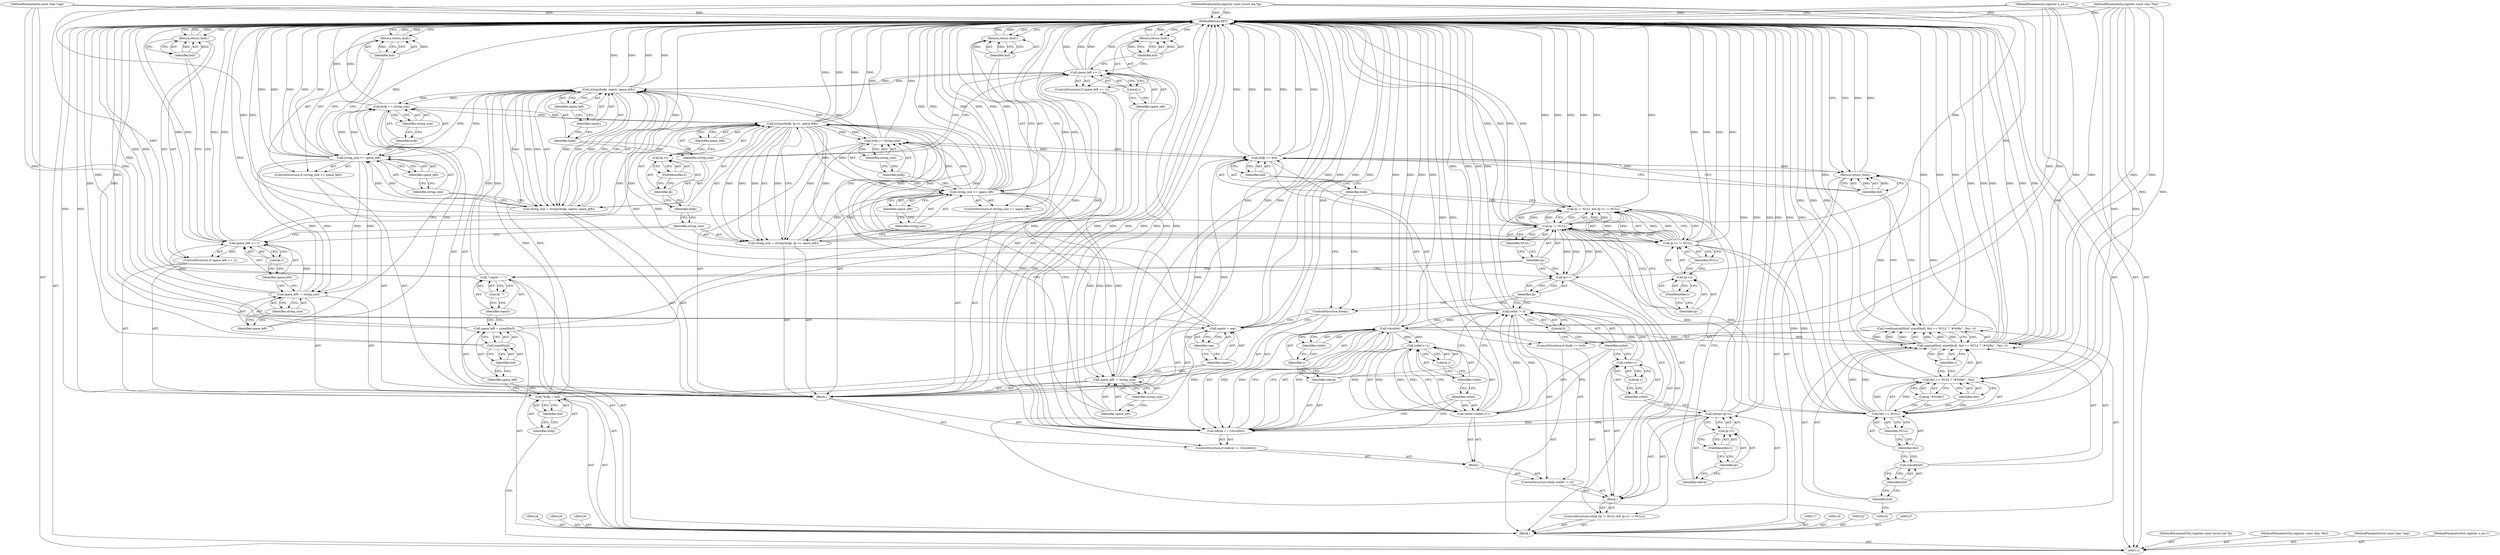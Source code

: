 digraph "0_tcpdump_9f0730bee3eb65d07b49fd468bc2f269173352fe" {
"1000245" [label="(MethodReturn,RET)"];
"1000112" [label="(MethodParameterIn,register const struct tok *lp)"];
"1000345" [label="(MethodParameterOut,register const struct tok *lp)"];
"1000113" [label="(MethodParameterIn,register const char *fmt)"];
"1000346" [label="(MethodParameterOut,register const char *fmt)"];
"1000134" [label="(ControlStructure,while (lp != NULL && lp->s != NULL))"];
"1000138" [label="(Identifier,NULL)"];
"1000139" [label="(Call,lp->s != NULL)"];
"1000140" [label="(Call,lp->s)"];
"1000141" [label="(Identifier,lp)"];
"1000142" [label="(FieldIdentifier,s)"];
"1000143" [label="(Identifier,NULL)"];
"1000144" [label="(Block,)"];
"1000135" [label="(Call,lp != NULL && lp->s != NULL)"];
"1000136" [label="(Call,lp != NULL)"];
"1000137" [label="(Identifier,lp)"];
"1000145" [label="(Call,tokval=lp->v)"];
"1000146" [label="(Identifier,tokval)"];
"1000147" [label="(Call,lp->v)"];
"1000148" [label="(Identifier,lp)"];
"1000149" [label="(FieldIdentifier,v)"];
"1000150" [label="(Call,rotbit=1)"];
"1000151" [label="(Identifier,rotbit)"];
"1000152" [label="(Literal,1)"];
"1000153" [label="(ControlStructure,while (rotbit != 0))"];
"1000154" [label="(Call,rotbit != 0)"];
"1000155" [label="(Identifier,rotbit)"];
"1000156" [label="(Literal,0)"];
"1000157" [label="(Block,)"];
"1000161" [label="(Call,v&rotbit)"];
"1000162" [label="(Identifier,v)"];
"1000163" [label="(Identifier,rotbit)"];
"1000164" [label="(Block,)"];
"1000158" [label="(ControlStructure,if (tokval == (v&rotbit)))"];
"1000159" [label="(Call,tokval == (v&rotbit))"];
"1000160" [label="(Identifier,tokval)"];
"1000115" [label="(MethodParameterIn,const char *sep)"];
"1000348" [label="(MethodParameterOut,const char *sep)"];
"1000114" [label="(MethodParameterIn,register u_int v)"];
"1000347" [label="(MethodParameterOut,register u_int v)"];
"1000165" [label="(ControlStructure,if (space_left <= 1))"];
"1000166" [label="(Call,space_left <= 1)"];
"1000167" [label="(Identifier,space_left)"];
"1000168" [label="(Literal,1)"];
"1000169" [label="(Return,return (buf);)"];
"1000170" [label="(Identifier,buf)"];
"1000171" [label="(Call,string_size = strlcpy(bufp, sepstr, space_left))"];
"1000172" [label="(Identifier,string_size)"];
"1000173" [label="(Call,strlcpy(bufp, sepstr, space_left))"];
"1000174" [label="(Identifier,bufp)"];
"1000175" [label="(Identifier,sepstr)"];
"1000176" [label="(Identifier,space_left)"];
"1000177" [label="(ControlStructure,if (string_size >= space_left))"];
"1000178" [label="(Call,string_size >= space_left)"];
"1000179" [label="(Identifier,string_size)"];
"1000180" [label="(Identifier,space_left)"];
"1000181" [label="(Return,return (buf);)"];
"1000182" [label="(Identifier,buf)"];
"1000183" [label="(Call,bufp += string_size)"];
"1000184" [label="(Identifier,bufp)"];
"1000185" [label="(Identifier,string_size)"];
"1000186" [label="(Call,space_left -= string_size)"];
"1000187" [label="(Identifier,space_left)"];
"1000188" [label="(Identifier,string_size)"];
"1000189" [label="(ControlStructure,if (space_left <= 1))"];
"1000190" [label="(Call,space_left <= 1)"];
"1000191" [label="(Identifier,space_left)"];
"1000192" [label="(Literal,1)"];
"1000193" [label="(Return,return (buf);)"];
"1000194" [label="(Identifier,buf)"];
"1000116" [label="(Block,)"];
"1000195" [label="(Call,string_size = strlcpy(bufp, lp->s, space_left))"];
"1000196" [label="(Identifier,string_size)"];
"1000197" [label="(Call,strlcpy(bufp, lp->s, space_left))"];
"1000198" [label="(Identifier,bufp)"];
"1000199" [label="(Call,lp->s)"];
"1000200" [label="(Identifier,lp)"];
"1000201" [label="(FieldIdentifier,s)"];
"1000202" [label="(Identifier,space_left)"];
"1000203" [label="(ControlStructure,if (string_size >= space_left))"];
"1000204" [label="(Call,string_size >= space_left)"];
"1000205" [label="(Identifier,string_size)"];
"1000206" [label="(Identifier,space_left)"];
"1000207" [label="(Return,return (buf);)"];
"1000208" [label="(Identifier,buf)"];
"1000209" [label="(Call,bufp += string_size)"];
"1000210" [label="(Identifier,bufp)"];
"1000211" [label="(Identifier,string_size)"];
"1000212" [label="(Call,space_left -= string_size)"];
"1000213" [label="(Identifier,space_left)"];
"1000214" [label="(Identifier,string_size)"];
"1000215" [label="(Call,sepstr = sep)"];
"1000216" [label="(Identifier,sepstr)"];
"1000217" [label="(Identifier,sep)"];
"1000218" [label="(ControlStructure,break;)"];
"1000219" [label="(Call,rotbit=rotbit<<1)"];
"1000220" [label="(Identifier,rotbit)"];
"1000221" [label="(Call,rotbit<<1)"];
"1000222" [label="(Identifier,rotbit)"];
"1000223" [label="(Literal,1)"];
"1000224" [label="(Call,lp++)"];
"1000225" [label="(Identifier,lp)"];
"1000227" [label="(Call,bufp == buf)"];
"1000228" [label="(Identifier,bufp)"];
"1000229" [label="(Identifier,buf)"];
"1000226" [label="(ControlStructure,if (bufp == buf))"];
"1000230" [label="(Call,(void)snprintf(buf, sizeof(buf), fmt == NULL ? \"#%08x\" : fmt, v))"];
"1000232" [label="(Call,snprintf(buf, sizeof(buf), fmt == NULL ? \"#%08x\" : fmt, v))"];
"1000233" [label="(Identifier,buf)"];
"1000234" [label="(Call,sizeof(buf))"];
"1000235" [label="(Identifier,buf)"];
"1000236" [label="(Call,fmt == NULL ? \"#%08x\" : fmt)"];
"1000237" [label="(Call,fmt == NULL)"];
"1000238" [label="(Identifier,fmt)"];
"1000239" [label="(Identifier,NULL)"];
"1000240" [label="(Literal,\"#%08x\")"];
"1000241" [label="(Identifier,fmt)"];
"1000242" [label="(Identifier,v)"];
"1000244" [label="(Identifier,buf)"];
"1000243" [label="(Return,return (buf);)"];
"1000119" [label="(Call,*bufp = buf)"];
"1000120" [label="(Identifier,bufp)"];
"1000121" [label="(Identifier,buf)"];
"1000123" [label="(Call,space_left = sizeof(buf))"];
"1000124" [label="(Identifier,space_left)"];
"1000125" [label="(Call,sizeof(buf))"];
"1000126" [label="(Identifier,buf)"];
"1000131" [label="(Call,* sepstr = \"\")"];
"1000132" [label="(Identifier,sepstr)"];
"1000133" [label="(Literal,\"\")"];
"1000245" -> "1000111"  [label="AST: "];
"1000245" -> "1000169"  [label="CFG: "];
"1000245" -> "1000181"  [label="CFG: "];
"1000245" -> "1000193"  [label="CFG: "];
"1000245" -> "1000207"  [label="CFG: "];
"1000245" -> "1000243"  [label="CFG: "];
"1000181" -> "1000245"  [label="DDG: "];
"1000243" -> "1000245"  [label="DDG: "];
"1000207" -> "1000245"  [label="DDG: "];
"1000169" -> "1000245"  [label="DDG: "];
"1000190" -> "1000245"  [label="DDG: "];
"1000190" -> "1000245"  [label="DDG: "];
"1000215" -> "1000245"  [label="DDG: "];
"1000215" -> "1000245"  [label="DDG: "];
"1000178" -> "1000245"  [label="DDG: "];
"1000178" -> "1000245"  [label="DDG: "];
"1000178" -> "1000245"  [label="DDG: "];
"1000112" -> "1000245"  [label="DDG: "];
"1000136" -> "1000245"  [label="DDG: "];
"1000136" -> "1000245"  [label="DDG: "];
"1000159" -> "1000245"  [label="DDG: "];
"1000159" -> "1000245"  [label="DDG: "];
"1000159" -> "1000245"  [label="DDG: "];
"1000186" -> "1000245"  [label="DDG: "];
"1000125" -> "1000245"  [label="DDG: "];
"1000219" -> "1000245"  [label="DDG: "];
"1000227" -> "1000245"  [label="DDG: "];
"1000227" -> "1000245"  [label="DDG: "];
"1000227" -> "1000245"  [label="DDG: "];
"1000236" -> "1000245"  [label="DDG: "];
"1000236" -> "1000245"  [label="DDG: "];
"1000209" -> "1000245"  [label="DDG: "];
"1000232" -> "1000245"  [label="DDG: "];
"1000232" -> "1000245"  [label="DDG: "];
"1000232" -> "1000245"  [label="DDG: "];
"1000237" -> "1000245"  [label="DDG: "];
"1000114" -> "1000245"  [label="DDG: "];
"1000212" -> "1000245"  [label="DDG: "];
"1000212" -> "1000245"  [label="DDG: "];
"1000204" -> "1000245"  [label="DDG: "];
"1000204" -> "1000245"  [label="DDG: "];
"1000204" -> "1000245"  [label="DDG: "];
"1000131" -> "1000245"  [label="DDG: "];
"1000135" -> "1000245"  [label="DDG: "];
"1000135" -> "1000245"  [label="DDG: "];
"1000135" -> "1000245"  [label="DDG: "];
"1000166" -> "1000245"  [label="DDG: "];
"1000166" -> "1000245"  [label="DDG: "];
"1000139" -> "1000245"  [label="DDG: "];
"1000139" -> "1000245"  [label="DDG: "];
"1000183" -> "1000245"  [label="DDG: "];
"1000154" -> "1000245"  [label="DDG: "];
"1000154" -> "1000245"  [label="DDG: "];
"1000115" -> "1000245"  [label="DDG: "];
"1000195" -> "1000245"  [label="DDG: "];
"1000197" -> "1000245"  [label="DDG: "];
"1000197" -> "1000245"  [label="DDG: "];
"1000230" -> "1000245"  [label="DDG: "];
"1000230" -> "1000245"  [label="DDG: "];
"1000113" -> "1000245"  [label="DDG: "];
"1000119" -> "1000245"  [label="DDG: "];
"1000171" -> "1000245"  [label="DDG: "];
"1000161" -> "1000245"  [label="DDG: "];
"1000161" -> "1000245"  [label="DDG: "];
"1000145" -> "1000245"  [label="DDG: "];
"1000145" -> "1000245"  [label="DDG: "];
"1000173" -> "1000245"  [label="DDG: "];
"1000173" -> "1000245"  [label="DDG: "];
"1000123" -> "1000245"  [label="DDG: "];
"1000193" -> "1000245"  [label="DDG: "];
"1000112" -> "1000111"  [label="AST: "];
"1000112" -> "1000245"  [label="DDG: "];
"1000112" -> "1000136"  [label="DDG: "];
"1000112" -> "1000224"  [label="DDG: "];
"1000345" -> "1000111"  [label="AST: "];
"1000113" -> "1000111"  [label="AST: "];
"1000113" -> "1000245"  [label="DDG: "];
"1000113" -> "1000232"  [label="DDG: "];
"1000113" -> "1000237"  [label="DDG: "];
"1000113" -> "1000236"  [label="DDG: "];
"1000346" -> "1000111"  [label="AST: "];
"1000134" -> "1000116"  [label="AST: "];
"1000135" -> "1000134"  [label="AST: "];
"1000144" -> "1000134"  [label="AST: "];
"1000138" -> "1000136"  [label="AST: "];
"1000138" -> "1000137"  [label="CFG: "];
"1000136" -> "1000138"  [label="CFG: "];
"1000139" -> "1000135"  [label="AST: "];
"1000139" -> "1000143"  [label="CFG: "];
"1000140" -> "1000139"  [label="AST: "];
"1000143" -> "1000139"  [label="AST: "];
"1000135" -> "1000139"  [label="CFG: "];
"1000139" -> "1000245"  [label="DDG: "];
"1000139" -> "1000245"  [label="DDG: "];
"1000139" -> "1000136"  [label="DDG: "];
"1000139" -> "1000135"  [label="DDG: "];
"1000139" -> "1000135"  [label="DDG: "];
"1000197" -> "1000139"  [label="DDG: "];
"1000136" -> "1000139"  [label="DDG: "];
"1000139" -> "1000197"  [label="DDG: "];
"1000139" -> "1000237"  [label="DDG: "];
"1000140" -> "1000139"  [label="AST: "];
"1000140" -> "1000142"  [label="CFG: "];
"1000141" -> "1000140"  [label="AST: "];
"1000142" -> "1000140"  [label="AST: "];
"1000143" -> "1000140"  [label="CFG: "];
"1000141" -> "1000140"  [label="AST: "];
"1000141" -> "1000136"  [label="CFG: "];
"1000142" -> "1000141"  [label="CFG: "];
"1000142" -> "1000140"  [label="AST: "];
"1000142" -> "1000141"  [label="CFG: "];
"1000140" -> "1000142"  [label="CFG: "];
"1000143" -> "1000139"  [label="AST: "];
"1000143" -> "1000140"  [label="CFG: "];
"1000139" -> "1000143"  [label="CFG: "];
"1000144" -> "1000134"  [label="AST: "];
"1000145" -> "1000144"  [label="AST: "];
"1000150" -> "1000144"  [label="AST: "];
"1000153" -> "1000144"  [label="AST: "];
"1000224" -> "1000144"  [label="AST: "];
"1000135" -> "1000134"  [label="AST: "];
"1000135" -> "1000136"  [label="CFG: "];
"1000135" -> "1000139"  [label="CFG: "];
"1000136" -> "1000135"  [label="AST: "];
"1000139" -> "1000135"  [label="AST: "];
"1000146" -> "1000135"  [label="CFG: "];
"1000228" -> "1000135"  [label="CFG: "];
"1000135" -> "1000245"  [label="DDG: "];
"1000135" -> "1000245"  [label="DDG: "];
"1000135" -> "1000245"  [label="DDG: "];
"1000136" -> "1000135"  [label="DDG: "];
"1000136" -> "1000135"  [label="DDG: "];
"1000139" -> "1000135"  [label="DDG: "];
"1000139" -> "1000135"  [label="DDG: "];
"1000136" -> "1000135"  [label="AST: "];
"1000136" -> "1000138"  [label="CFG: "];
"1000137" -> "1000136"  [label="AST: "];
"1000138" -> "1000136"  [label="AST: "];
"1000141" -> "1000136"  [label="CFG: "];
"1000135" -> "1000136"  [label="CFG: "];
"1000136" -> "1000245"  [label="DDG: "];
"1000136" -> "1000245"  [label="DDG: "];
"1000136" -> "1000135"  [label="DDG: "];
"1000136" -> "1000135"  [label="DDG: "];
"1000224" -> "1000136"  [label="DDG: "];
"1000112" -> "1000136"  [label="DDG: "];
"1000139" -> "1000136"  [label="DDG: "];
"1000136" -> "1000139"  [label="DDG: "];
"1000136" -> "1000224"  [label="DDG: "];
"1000136" -> "1000237"  [label="DDG: "];
"1000137" -> "1000136"  [label="AST: "];
"1000137" -> "1000224"  [label="CFG: "];
"1000137" -> "1000131"  [label="CFG: "];
"1000138" -> "1000137"  [label="CFG: "];
"1000145" -> "1000144"  [label="AST: "];
"1000145" -> "1000147"  [label="CFG: "];
"1000146" -> "1000145"  [label="AST: "];
"1000147" -> "1000145"  [label="AST: "];
"1000151" -> "1000145"  [label="CFG: "];
"1000145" -> "1000245"  [label="DDG: "];
"1000145" -> "1000245"  [label="DDG: "];
"1000145" -> "1000159"  [label="DDG: "];
"1000146" -> "1000145"  [label="AST: "];
"1000146" -> "1000135"  [label="CFG: "];
"1000148" -> "1000146"  [label="CFG: "];
"1000147" -> "1000145"  [label="AST: "];
"1000147" -> "1000149"  [label="CFG: "];
"1000148" -> "1000147"  [label="AST: "];
"1000149" -> "1000147"  [label="AST: "];
"1000145" -> "1000147"  [label="CFG: "];
"1000148" -> "1000147"  [label="AST: "];
"1000148" -> "1000146"  [label="CFG: "];
"1000149" -> "1000148"  [label="CFG: "];
"1000149" -> "1000147"  [label="AST: "];
"1000149" -> "1000148"  [label="CFG: "];
"1000147" -> "1000149"  [label="CFG: "];
"1000150" -> "1000144"  [label="AST: "];
"1000150" -> "1000152"  [label="CFG: "];
"1000151" -> "1000150"  [label="AST: "];
"1000152" -> "1000150"  [label="AST: "];
"1000155" -> "1000150"  [label="CFG: "];
"1000150" -> "1000154"  [label="DDG: "];
"1000151" -> "1000150"  [label="AST: "];
"1000151" -> "1000145"  [label="CFG: "];
"1000152" -> "1000151"  [label="CFG: "];
"1000152" -> "1000150"  [label="AST: "];
"1000152" -> "1000151"  [label="CFG: "];
"1000150" -> "1000152"  [label="CFG: "];
"1000153" -> "1000144"  [label="AST: "];
"1000154" -> "1000153"  [label="AST: "];
"1000157" -> "1000153"  [label="AST: "];
"1000154" -> "1000153"  [label="AST: "];
"1000154" -> "1000156"  [label="CFG: "];
"1000155" -> "1000154"  [label="AST: "];
"1000156" -> "1000154"  [label="AST: "];
"1000160" -> "1000154"  [label="CFG: "];
"1000225" -> "1000154"  [label="CFG: "];
"1000154" -> "1000245"  [label="DDG: "];
"1000154" -> "1000245"  [label="DDG: "];
"1000150" -> "1000154"  [label="DDG: "];
"1000219" -> "1000154"  [label="DDG: "];
"1000154" -> "1000161"  [label="DDG: "];
"1000155" -> "1000154"  [label="AST: "];
"1000155" -> "1000219"  [label="CFG: "];
"1000155" -> "1000150"  [label="CFG: "];
"1000156" -> "1000155"  [label="CFG: "];
"1000156" -> "1000154"  [label="AST: "];
"1000156" -> "1000155"  [label="CFG: "];
"1000154" -> "1000156"  [label="CFG: "];
"1000157" -> "1000153"  [label="AST: "];
"1000158" -> "1000157"  [label="AST: "];
"1000219" -> "1000157"  [label="AST: "];
"1000161" -> "1000159"  [label="AST: "];
"1000161" -> "1000163"  [label="CFG: "];
"1000162" -> "1000161"  [label="AST: "];
"1000163" -> "1000161"  [label="AST: "];
"1000159" -> "1000161"  [label="CFG: "];
"1000161" -> "1000245"  [label="DDG: "];
"1000161" -> "1000245"  [label="DDG: "];
"1000161" -> "1000159"  [label="DDG: "];
"1000161" -> "1000159"  [label="DDG: "];
"1000114" -> "1000161"  [label="DDG: "];
"1000154" -> "1000161"  [label="DDG: "];
"1000161" -> "1000221"  [label="DDG: "];
"1000161" -> "1000232"  [label="DDG: "];
"1000162" -> "1000161"  [label="AST: "];
"1000162" -> "1000160"  [label="CFG: "];
"1000163" -> "1000162"  [label="CFG: "];
"1000163" -> "1000161"  [label="AST: "];
"1000163" -> "1000162"  [label="CFG: "];
"1000161" -> "1000163"  [label="CFG: "];
"1000164" -> "1000158"  [label="AST: "];
"1000165" -> "1000164"  [label="AST: "];
"1000171" -> "1000164"  [label="AST: "];
"1000177" -> "1000164"  [label="AST: "];
"1000183" -> "1000164"  [label="AST: "];
"1000186" -> "1000164"  [label="AST: "];
"1000189" -> "1000164"  [label="AST: "];
"1000195" -> "1000164"  [label="AST: "];
"1000203" -> "1000164"  [label="AST: "];
"1000209" -> "1000164"  [label="AST: "];
"1000212" -> "1000164"  [label="AST: "];
"1000215" -> "1000164"  [label="AST: "];
"1000218" -> "1000164"  [label="AST: "];
"1000158" -> "1000157"  [label="AST: "];
"1000159" -> "1000158"  [label="AST: "];
"1000164" -> "1000158"  [label="AST: "];
"1000159" -> "1000158"  [label="AST: "];
"1000159" -> "1000161"  [label="CFG: "];
"1000160" -> "1000159"  [label="AST: "];
"1000161" -> "1000159"  [label="AST: "];
"1000167" -> "1000159"  [label="CFG: "];
"1000220" -> "1000159"  [label="CFG: "];
"1000159" -> "1000245"  [label="DDG: "];
"1000159" -> "1000245"  [label="DDG: "];
"1000159" -> "1000245"  [label="DDG: "];
"1000145" -> "1000159"  [label="DDG: "];
"1000161" -> "1000159"  [label="DDG: "];
"1000161" -> "1000159"  [label="DDG: "];
"1000160" -> "1000159"  [label="AST: "];
"1000160" -> "1000154"  [label="CFG: "];
"1000162" -> "1000160"  [label="CFG: "];
"1000115" -> "1000111"  [label="AST: "];
"1000115" -> "1000245"  [label="DDG: "];
"1000115" -> "1000215"  [label="DDG: "];
"1000348" -> "1000111"  [label="AST: "];
"1000114" -> "1000111"  [label="AST: "];
"1000114" -> "1000245"  [label="DDG: "];
"1000114" -> "1000161"  [label="DDG: "];
"1000114" -> "1000232"  [label="DDG: "];
"1000347" -> "1000111"  [label="AST: "];
"1000165" -> "1000164"  [label="AST: "];
"1000166" -> "1000165"  [label="AST: "];
"1000169" -> "1000165"  [label="AST: "];
"1000166" -> "1000165"  [label="AST: "];
"1000166" -> "1000168"  [label="CFG: "];
"1000167" -> "1000166"  [label="AST: "];
"1000168" -> "1000166"  [label="AST: "];
"1000170" -> "1000166"  [label="CFG: "];
"1000172" -> "1000166"  [label="CFG: "];
"1000166" -> "1000245"  [label="DDG: "];
"1000166" -> "1000245"  [label="DDG: "];
"1000212" -> "1000166"  [label="DDG: "];
"1000123" -> "1000166"  [label="DDG: "];
"1000166" -> "1000173"  [label="DDG: "];
"1000167" -> "1000166"  [label="AST: "];
"1000167" -> "1000159"  [label="CFG: "];
"1000168" -> "1000167"  [label="CFG: "];
"1000168" -> "1000166"  [label="AST: "];
"1000168" -> "1000167"  [label="CFG: "];
"1000166" -> "1000168"  [label="CFG: "];
"1000169" -> "1000165"  [label="AST: "];
"1000169" -> "1000170"  [label="CFG: "];
"1000170" -> "1000169"  [label="AST: "];
"1000245" -> "1000169"  [label="CFG: "];
"1000169" -> "1000245"  [label="DDG: "];
"1000170" -> "1000169"  [label="DDG: "];
"1000170" -> "1000169"  [label="AST: "];
"1000170" -> "1000166"  [label="CFG: "];
"1000169" -> "1000170"  [label="CFG: "];
"1000170" -> "1000169"  [label="DDG: "];
"1000171" -> "1000164"  [label="AST: "];
"1000171" -> "1000173"  [label="CFG: "];
"1000172" -> "1000171"  [label="AST: "];
"1000173" -> "1000171"  [label="AST: "];
"1000179" -> "1000171"  [label="CFG: "];
"1000171" -> "1000245"  [label="DDG: "];
"1000173" -> "1000171"  [label="DDG: "];
"1000173" -> "1000171"  [label="DDG: "];
"1000173" -> "1000171"  [label="DDG: "];
"1000171" -> "1000178"  [label="DDG: "];
"1000172" -> "1000171"  [label="AST: "];
"1000172" -> "1000166"  [label="CFG: "];
"1000174" -> "1000172"  [label="CFG: "];
"1000173" -> "1000171"  [label="AST: "];
"1000173" -> "1000176"  [label="CFG: "];
"1000174" -> "1000173"  [label="AST: "];
"1000175" -> "1000173"  [label="AST: "];
"1000176" -> "1000173"  [label="AST: "];
"1000171" -> "1000173"  [label="CFG: "];
"1000173" -> "1000245"  [label="DDG: "];
"1000173" -> "1000245"  [label="DDG: "];
"1000173" -> "1000171"  [label="DDG: "];
"1000173" -> "1000171"  [label="DDG: "];
"1000173" -> "1000171"  [label="DDG: "];
"1000209" -> "1000173"  [label="DDG: "];
"1000119" -> "1000173"  [label="DDG: "];
"1000215" -> "1000173"  [label="DDG: "];
"1000131" -> "1000173"  [label="DDG: "];
"1000166" -> "1000173"  [label="DDG: "];
"1000173" -> "1000178"  [label="DDG: "];
"1000173" -> "1000183"  [label="DDG: "];
"1000174" -> "1000173"  [label="AST: "];
"1000174" -> "1000172"  [label="CFG: "];
"1000175" -> "1000174"  [label="CFG: "];
"1000175" -> "1000173"  [label="AST: "];
"1000175" -> "1000174"  [label="CFG: "];
"1000176" -> "1000175"  [label="CFG: "];
"1000176" -> "1000173"  [label="AST: "];
"1000176" -> "1000175"  [label="CFG: "];
"1000173" -> "1000176"  [label="CFG: "];
"1000177" -> "1000164"  [label="AST: "];
"1000178" -> "1000177"  [label="AST: "];
"1000181" -> "1000177"  [label="AST: "];
"1000178" -> "1000177"  [label="AST: "];
"1000178" -> "1000180"  [label="CFG: "];
"1000179" -> "1000178"  [label="AST: "];
"1000180" -> "1000178"  [label="AST: "];
"1000182" -> "1000178"  [label="CFG: "];
"1000184" -> "1000178"  [label="CFG: "];
"1000178" -> "1000245"  [label="DDG: "];
"1000178" -> "1000245"  [label="DDG: "];
"1000178" -> "1000245"  [label="DDG: "];
"1000171" -> "1000178"  [label="DDG: "];
"1000173" -> "1000178"  [label="DDG: "];
"1000178" -> "1000183"  [label="DDG: "];
"1000178" -> "1000186"  [label="DDG: "];
"1000178" -> "1000186"  [label="DDG: "];
"1000179" -> "1000178"  [label="AST: "];
"1000179" -> "1000171"  [label="CFG: "];
"1000180" -> "1000179"  [label="CFG: "];
"1000180" -> "1000178"  [label="AST: "];
"1000180" -> "1000179"  [label="CFG: "];
"1000178" -> "1000180"  [label="CFG: "];
"1000181" -> "1000177"  [label="AST: "];
"1000181" -> "1000182"  [label="CFG: "];
"1000182" -> "1000181"  [label="AST: "];
"1000245" -> "1000181"  [label="CFG: "];
"1000181" -> "1000245"  [label="DDG: "];
"1000182" -> "1000181"  [label="DDG: "];
"1000182" -> "1000181"  [label="AST: "];
"1000182" -> "1000178"  [label="CFG: "];
"1000181" -> "1000182"  [label="CFG: "];
"1000182" -> "1000181"  [label="DDG: "];
"1000183" -> "1000164"  [label="AST: "];
"1000183" -> "1000185"  [label="CFG: "];
"1000184" -> "1000183"  [label="AST: "];
"1000185" -> "1000183"  [label="AST: "];
"1000187" -> "1000183"  [label="CFG: "];
"1000183" -> "1000245"  [label="DDG: "];
"1000178" -> "1000183"  [label="DDG: "];
"1000173" -> "1000183"  [label="DDG: "];
"1000183" -> "1000197"  [label="DDG: "];
"1000184" -> "1000183"  [label="AST: "];
"1000184" -> "1000178"  [label="CFG: "];
"1000185" -> "1000184"  [label="CFG: "];
"1000185" -> "1000183"  [label="AST: "];
"1000185" -> "1000184"  [label="CFG: "];
"1000183" -> "1000185"  [label="CFG: "];
"1000186" -> "1000164"  [label="AST: "];
"1000186" -> "1000188"  [label="CFG: "];
"1000187" -> "1000186"  [label="AST: "];
"1000188" -> "1000186"  [label="AST: "];
"1000191" -> "1000186"  [label="CFG: "];
"1000186" -> "1000245"  [label="DDG: "];
"1000178" -> "1000186"  [label="DDG: "];
"1000178" -> "1000186"  [label="DDG: "];
"1000186" -> "1000190"  [label="DDG: "];
"1000187" -> "1000186"  [label="AST: "];
"1000187" -> "1000183"  [label="CFG: "];
"1000188" -> "1000187"  [label="CFG: "];
"1000188" -> "1000186"  [label="AST: "];
"1000188" -> "1000187"  [label="CFG: "];
"1000186" -> "1000188"  [label="CFG: "];
"1000189" -> "1000164"  [label="AST: "];
"1000190" -> "1000189"  [label="AST: "];
"1000193" -> "1000189"  [label="AST: "];
"1000190" -> "1000189"  [label="AST: "];
"1000190" -> "1000192"  [label="CFG: "];
"1000191" -> "1000190"  [label="AST: "];
"1000192" -> "1000190"  [label="AST: "];
"1000194" -> "1000190"  [label="CFG: "];
"1000196" -> "1000190"  [label="CFG: "];
"1000190" -> "1000245"  [label="DDG: "];
"1000190" -> "1000245"  [label="DDG: "];
"1000186" -> "1000190"  [label="DDG: "];
"1000190" -> "1000197"  [label="DDG: "];
"1000191" -> "1000190"  [label="AST: "];
"1000191" -> "1000186"  [label="CFG: "];
"1000192" -> "1000191"  [label="CFG: "];
"1000192" -> "1000190"  [label="AST: "];
"1000192" -> "1000191"  [label="CFG: "];
"1000190" -> "1000192"  [label="CFG: "];
"1000193" -> "1000189"  [label="AST: "];
"1000193" -> "1000194"  [label="CFG: "];
"1000194" -> "1000193"  [label="AST: "];
"1000245" -> "1000193"  [label="CFG: "];
"1000193" -> "1000245"  [label="DDG: "];
"1000194" -> "1000193"  [label="DDG: "];
"1000194" -> "1000193"  [label="AST: "];
"1000194" -> "1000190"  [label="CFG: "];
"1000193" -> "1000194"  [label="CFG: "];
"1000194" -> "1000193"  [label="DDG: "];
"1000116" -> "1000111"  [label="AST: "];
"1000117" -> "1000116"  [label="AST: "];
"1000118" -> "1000116"  [label="AST: "];
"1000119" -> "1000116"  [label="AST: "];
"1000122" -> "1000116"  [label="AST: "];
"1000123" -> "1000116"  [label="AST: "];
"1000127" -> "1000116"  [label="AST: "];
"1000128" -> "1000116"  [label="AST: "];
"1000129" -> "1000116"  [label="AST: "];
"1000130" -> "1000116"  [label="AST: "];
"1000131" -> "1000116"  [label="AST: "];
"1000134" -> "1000116"  [label="AST: "];
"1000226" -> "1000116"  [label="AST: "];
"1000243" -> "1000116"  [label="AST: "];
"1000195" -> "1000164"  [label="AST: "];
"1000195" -> "1000197"  [label="CFG: "];
"1000196" -> "1000195"  [label="AST: "];
"1000197" -> "1000195"  [label="AST: "];
"1000205" -> "1000195"  [label="CFG: "];
"1000195" -> "1000245"  [label="DDG: "];
"1000197" -> "1000195"  [label="DDG: "];
"1000197" -> "1000195"  [label="DDG: "];
"1000197" -> "1000195"  [label="DDG: "];
"1000195" -> "1000204"  [label="DDG: "];
"1000196" -> "1000195"  [label="AST: "];
"1000196" -> "1000190"  [label="CFG: "];
"1000198" -> "1000196"  [label="CFG: "];
"1000197" -> "1000195"  [label="AST: "];
"1000197" -> "1000202"  [label="CFG: "];
"1000198" -> "1000197"  [label="AST: "];
"1000199" -> "1000197"  [label="AST: "];
"1000202" -> "1000197"  [label="AST: "];
"1000195" -> "1000197"  [label="CFG: "];
"1000197" -> "1000245"  [label="DDG: "];
"1000197" -> "1000245"  [label="DDG: "];
"1000197" -> "1000139"  [label="DDG: "];
"1000197" -> "1000195"  [label="DDG: "];
"1000197" -> "1000195"  [label="DDG: "];
"1000197" -> "1000195"  [label="DDG: "];
"1000183" -> "1000197"  [label="DDG: "];
"1000139" -> "1000197"  [label="DDG: "];
"1000190" -> "1000197"  [label="DDG: "];
"1000197" -> "1000204"  [label="DDG: "];
"1000197" -> "1000209"  [label="DDG: "];
"1000198" -> "1000197"  [label="AST: "];
"1000198" -> "1000196"  [label="CFG: "];
"1000200" -> "1000198"  [label="CFG: "];
"1000199" -> "1000197"  [label="AST: "];
"1000199" -> "1000201"  [label="CFG: "];
"1000200" -> "1000199"  [label="AST: "];
"1000201" -> "1000199"  [label="AST: "];
"1000202" -> "1000199"  [label="CFG: "];
"1000200" -> "1000199"  [label="AST: "];
"1000200" -> "1000198"  [label="CFG: "];
"1000201" -> "1000200"  [label="CFG: "];
"1000201" -> "1000199"  [label="AST: "];
"1000201" -> "1000200"  [label="CFG: "];
"1000199" -> "1000201"  [label="CFG: "];
"1000202" -> "1000197"  [label="AST: "];
"1000202" -> "1000199"  [label="CFG: "];
"1000197" -> "1000202"  [label="CFG: "];
"1000203" -> "1000164"  [label="AST: "];
"1000204" -> "1000203"  [label="AST: "];
"1000207" -> "1000203"  [label="AST: "];
"1000204" -> "1000203"  [label="AST: "];
"1000204" -> "1000206"  [label="CFG: "];
"1000205" -> "1000204"  [label="AST: "];
"1000206" -> "1000204"  [label="AST: "];
"1000208" -> "1000204"  [label="CFG: "];
"1000210" -> "1000204"  [label="CFG: "];
"1000204" -> "1000245"  [label="DDG: "];
"1000204" -> "1000245"  [label="DDG: "];
"1000204" -> "1000245"  [label="DDG: "];
"1000195" -> "1000204"  [label="DDG: "];
"1000197" -> "1000204"  [label="DDG: "];
"1000204" -> "1000209"  [label="DDG: "];
"1000204" -> "1000212"  [label="DDG: "];
"1000204" -> "1000212"  [label="DDG: "];
"1000205" -> "1000204"  [label="AST: "];
"1000205" -> "1000195"  [label="CFG: "];
"1000206" -> "1000205"  [label="CFG: "];
"1000206" -> "1000204"  [label="AST: "];
"1000206" -> "1000205"  [label="CFG: "];
"1000204" -> "1000206"  [label="CFG: "];
"1000207" -> "1000203"  [label="AST: "];
"1000207" -> "1000208"  [label="CFG: "];
"1000208" -> "1000207"  [label="AST: "];
"1000245" -> "1000207"  [label="CFG: "];
"1000207" -> "1000245"  [label="DDG: "];
"1000208" -> "1000207"  [label="DDG: "];
"1000208" -> "1000207"  [label="AST: "];
"1000208" -> "1000204"  [label="CFG: "];
"1000207" -> "1000208"  [label="CFG: "];
"1000208" -> "1000207"  [label="DDG: "];
"1000209" -> "1000164"  [label="AST: "];
"1000209" -> "1000211"  [label="CFG: "];
"1000210" -> "1000209"  [label="AST: "];
"1000211" -> "1000209"  [label="AST: "];
"1000213" -> "1000209"  [label="CFG: "];
"1000209" -> "1000245"  [label="DDG: "];
"1000209" -> "1000173"  [label="DDG: "];
"1000204" -> "1000209"  [label="DDG: "];
"1000197" -> "1000209"  [label="DDG: "];
"1000209" -> "1000227"  [label="DDG: "];
"1000210" -> "1000209"  [label="AST: "];
"1000210" -> "1000204"  [label="CFG: "];
"1000211" -> "1000210"  [label="CFG: "];
"1000211" -> "1000209"  [label="AST: "];
"1000211" -> "1000210"  [label="CFG: "];
"1000209" -> "1000211"  [label="CFG: "];
"1000212" -> "1000164"  [label="AST: "];
"1000212" -> "1000214"  [label="CFG: "];
"1000213" -> "1000212"  [label="AST: "];
"1000214" -> "1000212"  [label="AST: "];
"1000216" -> "1000212"  [label="CFG: "];
"1000212" -> "1000245"  [label="DDG: "];
"1000212" -> "1000245"  [label="DDG: "];
"1000212" -> "1000166"  [label="DDG: "];
"1000204" -> "1000212"  [label="DDG: "];
"1000204" -> "1000212"  [label="DDG: "];
"1000213" -> "1000212"  [label="AST: "];
"1000213" -> "1000209"  [label="CFG: "];
"1000214" -> "1000213"  [label="CFG: "];
"1000214" -> "1000212"  [label="AST: "];
"1000214" -> "1000213"  [label="CFG: "];
"1000212" -> "1000214"  [label="CFG: "];
"1000215" -> "1000164"  [label="AST: "];
"1000215" -> "1000217"  [label="CFG: "];
"1000216" -> "1000215"  [label="AST: "];
"1000217" -> "1000215"  [label="AST: "];
"1000218" -> "1000215"  [label="CFG: "];
"1000215" -> "1000245"  [label="DDG: "];
"1000215" -> "1000245"  [label="DDG: "];
"1000215" -> "1000173"  [label="DDG: "];
"1000115" -> "1000215"  [label="DDG: "];
"1000216" -> "1000215"  [label="AST: "];
"1000216" -> "1000212"  [label="CFG: "];
"1000217" -> "1000216"  [label="CFG: "];
"1000217" -> "1000215"  [label="AST: "];
"1000217" -> "1000216"  [label="CFG: "];
"1000215" -> "1000217"  [label="CFG: "];
"1000218" -> "1000164"  [label="AST: "];
"1000218" -> "1000215"  [label="CFG: "];
"1000225" -> "1000218"  [label="CFG: "];
"1000228" -> "1000218"  [label="CFG: "];
"1000219" -> "1000157"  [label="AST: "];
"1000219" -> "1000221"  [label="CFG: "];
"1000220" -> "1000219"  [label="AST: "];
"1000221" -> "1000219"  [label="AST: "];
"1000155" -> "1000219"  [label="CFG: "];
"1000219" -> "1000245"  [label="DDG: "];
"1000219" -> "1000154"  [label="DDG: "];
"1000221" -> "1000219"  [label="DDG: "];
"1000221" -> "1000219"  [label="DDG: "];
"1000220" -> "1000219"  [label="AST: "];
"1000220" -> "1000159"  [label="CFG: "];
"1000222" -> "1000220"  [label="CFG: "];
"1000221" -> "1000219"  [label="AST: "];
"1000221" -> "1000223"  [label="CFG: "];
"1000222" -> "1000221"  [label="AST: "];
"1000223" -> "1000221"  [label="AST: "];
"1000219" -> "1000221"  [label="CFG: "];
"1000221" -> "1000219"  [label="DDG: "];
"1000221" -> "1000219"  [label="DDG: "];
"1000161" -> "1000221"  [label="DDG: "];
"1000222" -> "1000221"  [label="AST: "];
"1000222" -> "1000220"  [label="CFG: "];
"1000223" -> "1000222"  [label="CFG: "];
"1000223" -> "1000221"  [label="AST: "];
"1000223" -> "1000222"  [label="CFG: "];
"1000221" -> "1000223"  [label="CFG: "];
"1000224" -> "1000144"  [label="AST: "];
"1000224" -> "1000225"  [label="CFG: "];
"1000225" -> "1000224"  [label="AST: "];
"1000137" -> "1000224"  [label="CFG: "];
"1000224" -> "1000136"  [label="DDG: "];
"1000136" -> "1000224"  [label="DDG: "];
"1000112" -> "1000224"  [label="DDG: "];
"1000225" -> "1000224"  [label="AST: "];
"1000225" -> "1000154"  [label="CFG: "];
"1000225" -> "1000218"  [label="CFG: "];
"1000224" -> "1000225"  [label="CFG: "];
"1000227" -> "1000226"  [label="AST: "];
"1000227" -> "1000229"  [label="CFG: "];
"1000228" -> "1000227"  [label="AST: "];
"1000229" -> "1000227"  [label="AST: "];
"1000231" -> "1000227"  [label="CFG: "];
"1000244" -> "1000227"  [label="CFG: "];
"1000227" -> "1000245"  [label="DDG: "];
"1000227" -> "1000245"  [label="DDG: "];
"1000227" -> "1000245"  [label="DDG: "];
"1000209" -> "1000227"  [label="DDG: "];
"1000119" -> "1000227"  [label="DDG: "];
"1000227" -> "1000243"  [label="DDG: "];
"1000228" -> "1000227"  [label="AST: "];
"1000228" -> "1000135"  [label="CFG: "];
"1000228" -> "1000218"  [label="CFG: "];
"1000229" -> "1000228"  [label="CFG: "];
"1000229" -> "1000227"  [label="AST: "];
"1000229" -> "1000228"  [label="CFG: "];
"1000227" -> "1000229"  [label="CFG: "];
"1000226" -> "1000116"  [label="AST: "];
"1000227" -> "1000226"  [label="AST: "];
"1000230" -> "1000226"  [label="AST: "];
"1000230" -> "1000226"  [label="AST: "];
"1000230" -> "1000232"  [label="CFG: "];
"1000231" -> "1000230"  [label="AST: "];
"1000232" -> "1000230"  [label="AST: "];
"1000244" -> "1000230"  [label="CFG: "];
"1000230" -> "1000245"  [label="DDG: "];
"1000230" -> "1000245"  [label="DDG: "];
"1000232" -> "1000230"  [label="DDG: "];
"1000232" -> "1000230"  [label="DDG: "];
"1000232" -> "1000230"  [label="DDG: "];
"1000232" -> "1000230"  [label="AST: "];
"1000232" -> "1000242"  [label="CFG: "];
"1000233" -> "1000232"  [label="AST: "];
"1000234" -> "1000232"  [label="AST: "];
"1000236" -> "1000232"  [label="AST: "];
"1000242" -> "1000232"  [label="AST: "];
"1000230" -> "1000232"  [label="CFG: "];
"1000232" -> "1000245"  [label="DDG: "];
"1000232" -> "1000245"  [label="DDG: "];
"1000232" -> "1000245"  [label="DDG: "];
"1000232" -> "1000230"  [label="DDG: "];
"1000232" -> "1000230"  [label="DDG: "];
"1000232" -> "1000230"  [label="DDG: "];
"1000237" -> "1000232"  [label="DDG: "];
"1000113" -> "1000232"  [label="DDG: "];
"1000161" -> "1000232"  [label="DDG: "];
"1000114" -> "1000232"  [label="DDG: "];
"1000232" -> "1000243"  [label="DDG: "];
"1000233" -> "1000232"  [label="AST: "];
"1000233" -> "1000231"  [label="CFG: "];
"1000235" -> "1000233"  [label="CFG: "];
"1000234" -> "1000232"  [label="AST: "];
"1000234" -> "1000235"  [label="CFG: "];
"1000235" -> "1000234"  [label="AST: "];
"1000238" -> "1000234"  [label="CFG: "];
"1000235" -> "1000234"  [label="AST: "];
"1000235" -> "1000233"  [label="CFG: "];
"1000234" -> "1000235"  [label="CFG: "];
"1000236" -> "1000232"  [label="AST: "];
"1000236" -> "1000240"  [label="CFG: "];
"1000236" -> "1000241"  [label="CFG: "];
"1000237" -> "1000236"  [label="AST: "];
"1000240" -> "1000236"  [label="AST: "];
"1000241" -> "1000236"  [label="AST: "];
"1000242" -> "1000236"  [label="CFG: "];
"1000236" -> "1000245"  [label="DDG: "];
"1000236" -> "1000245"  [label="DDG: "];
"1000237" -> "1000236"  [label="DDG: "];
"1000113" -> "1000236"  [label="DDG: "];
"1000237" -> "1000236"  [label="AST: "];
"1000237" -> "1000239"  [label="CFG: "];
"1000238" -> "1000237"  [label="AST: "];
"1000239" -> "1000237"  [label="AST: "];
"1000240" -> "1000237"  [label="CFG: "];
"1000241" -> "1000237"  [label="CFG: "];
"1000237" -> "1000245"  [label="DDG: "];
"1000237" -> "1000232"  [label="DDG: "];
"1000113" -> "1000237"  [label="DDG: "];
"1000139" -> "1000237"  [label="DDG: "];
"1000136" -> "1000237"  [label="DDG: "];
"1000237" -> "1000236"  [label="DDG: "];
"1000238" -> "1000237"  [label="AST: "];
"1000238" -> "1000234"  [label="CFG: "];
"1000239" -> "1000238"  [label="CFG: "];
"1000239" -> "1000237"  [label="AST: "];
"1000239" -> "1000238"  [label="CFG: "];
"1000237" -> "1000239"  [label="CFG: "];
"1000240" -> "1000236"  [label="AST: "];
"1000240" -> "1000237"  [label="CFG: "];
"1000236" -> "1000240"  [label="CFG: "];
"1000241" -> "1000236"  [label="AST: "];
"1000241" -> "1000237"  [label="CFG: "];
"1000236" -> "1000241"  [label="CFG: "];
"1000242" -> "1000232"  [label="AST: "];
"1000242" -> "1000236"  [label="CFG: "];
"1000232" -> "1000242"  [label="CFG: "];
"1000244" -> "1000243"  [label="AST: "];
"1000244" -> "1000230"  [label="CFG: "];
"1000244" -> "1000227"  [label="CFG: "];
"1000243" -> "1000244"  [label="CFG: "];
"1000244" -> "1000243"  [label="DDG: "];
"1000243" -> "1000116"  [label="AST: "];
"1000243" -> "1000244"  [label="CFG: "];
"1000244" -> "1000243"  [label="AST: "];
"1000245" -> "1000243"  [label="CFG: "];
"1000243" -> "1000245"  [label="DDG: "];
"1000244" -> "1000243"  [label="DDG: "];
"1000232" -> "1000243"  [label="DDG: "];
"1000227" -> "1000243"  [label="DDG: "];
"1000119" -> "1000116"  [label="AST: "];
"1000119" -> "1000121"  [label="CFG: "];
"1000120" -> "1000119"  [label="AST: "];
"1000121" -> "1000119"  [label="AST: "];
"1000124" -> "1000119"  [label="CFG: "];
"1000119" -> "1000245"  [label="DDG: "];
"1000119" -> "1000173"  [label="DDG: "];
"1000119" -> "1000227"  [label="DDG: "];
"1000120" -> "1000119"  [label="AST: "];
"1000120" -> "1000111"  [label="CFG: "];
"1000121" -> "1000120"  [label="CFG: "];
"1000121" -> "1000119"  [label="AST: "];
"1000121" -> "1000120"  [label="CFG: "];
"1000119" -> "1000121"  [label="CFG: "];
"1000123" -> "1000116"  [label="AST: "];
"1000123" -> "1000125"  [label="CFG: "];
"1000124" -> "1000123"  [label="AST: "];
"1000125" -> "1000123"  [label="AST: "];
"1000132" -> "1000123"  [label="CFG: "];
"1000123" -> "1000245"  [label="DDG: "];
"1000123" -> "1000166"  [label="DDG: "];
"1000124" -> "1000123"  [label="AST: "];
"1000124" -> "1000119"  [label="CFG: "];
"1000126" -> "1000124"  [label="CFG: "];
"1000125" -> "1000123"  [label="AST: "];
"1000125" -> "1000126"  [label="CFG: "];
"1000126" -> "1000125"  [label="AST: "];
"1000123" -> "1000125"  [label="CFG: "];
"1000125" -> "1000245"  [label="DDG: "];
"1000126" -> "1000125"  [label="AST: "];
"1000126" -> "1000124"  [label="CFG: "];
"1000125" -> "1000126"  [label="CFG: "];
"1000131" -> "1000116"  [label="AST: "];
"1000131" -> "1000133"  [label="CFG: "];
"1000132" -> "1000131"  [label="AST: "];
"1000133" -> "1000131"  [label="AST: "];
"1000137" -> "1000131"  [label="CFG: "];
"1000131" -> "1000245"  [label="DDG: "];
"1000131" -> "1000173"  [label="DDG: "];
"1000132" -> "1000131"  [label="AST: "];
"1000132" -> "1000123"  [label="CFG: "];
"1000133" -> "1000132"  [label="CFG: "];
"1000133" -> "1000131"  [label="AST: "];
"1000133" -> "1000132"  [label="CFG: "];
"1000131" -> "1000133"  [label="CFG: "];
}
